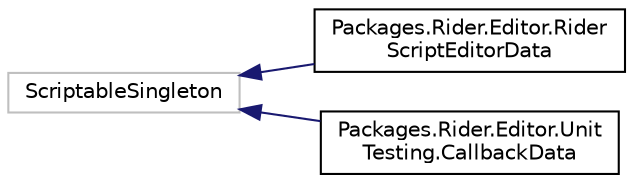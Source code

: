 digraph "Graphical Class Hierarchy"
{
 // LATEX_PDF_SIZE
  edge [fontname="Helvetica",fontsize="10",labelfontname="Helvetica",labelfontsize="10"];
  node [fontname="Helvetica",fontsize="10",shape=record];
  rankdir="LR";
  Node126 [label="ScriptableSingleton",height=0.2,width=0.4,color="grey75", fillcolor="white", style="filled",tooltip=" "];
  Node126 -> Node0 [dir="back",color="midnightblue",fontsize="10",style="solid",fontname="Helvetica"];
  Node0 [label="Packages.Rider.Editor.Rider\lScriptEditorData",height=0.2,width=0.4,color="black", fillcolor="white", style="filled",URL="$class_packages_1_1_rider_1_1_editor_1_1_rider_script_editor_data.html",tooltip=" "];
  Node126 -> Node128 [dir="back",color="midnightblue",fontsize="10",style="solid",fontname="Helvetica"];
  Node128 [label="Packages.Rider.Editor.Unit\lTesting.CallbackData",height=0.2,width=0.4,color="black", fillcolor="white", style="filled",URL="$class_packages_1_1_rider_1_1_editor_1_1_unit_testing_1_1_callback_data.html",tooltip=" "];
}
